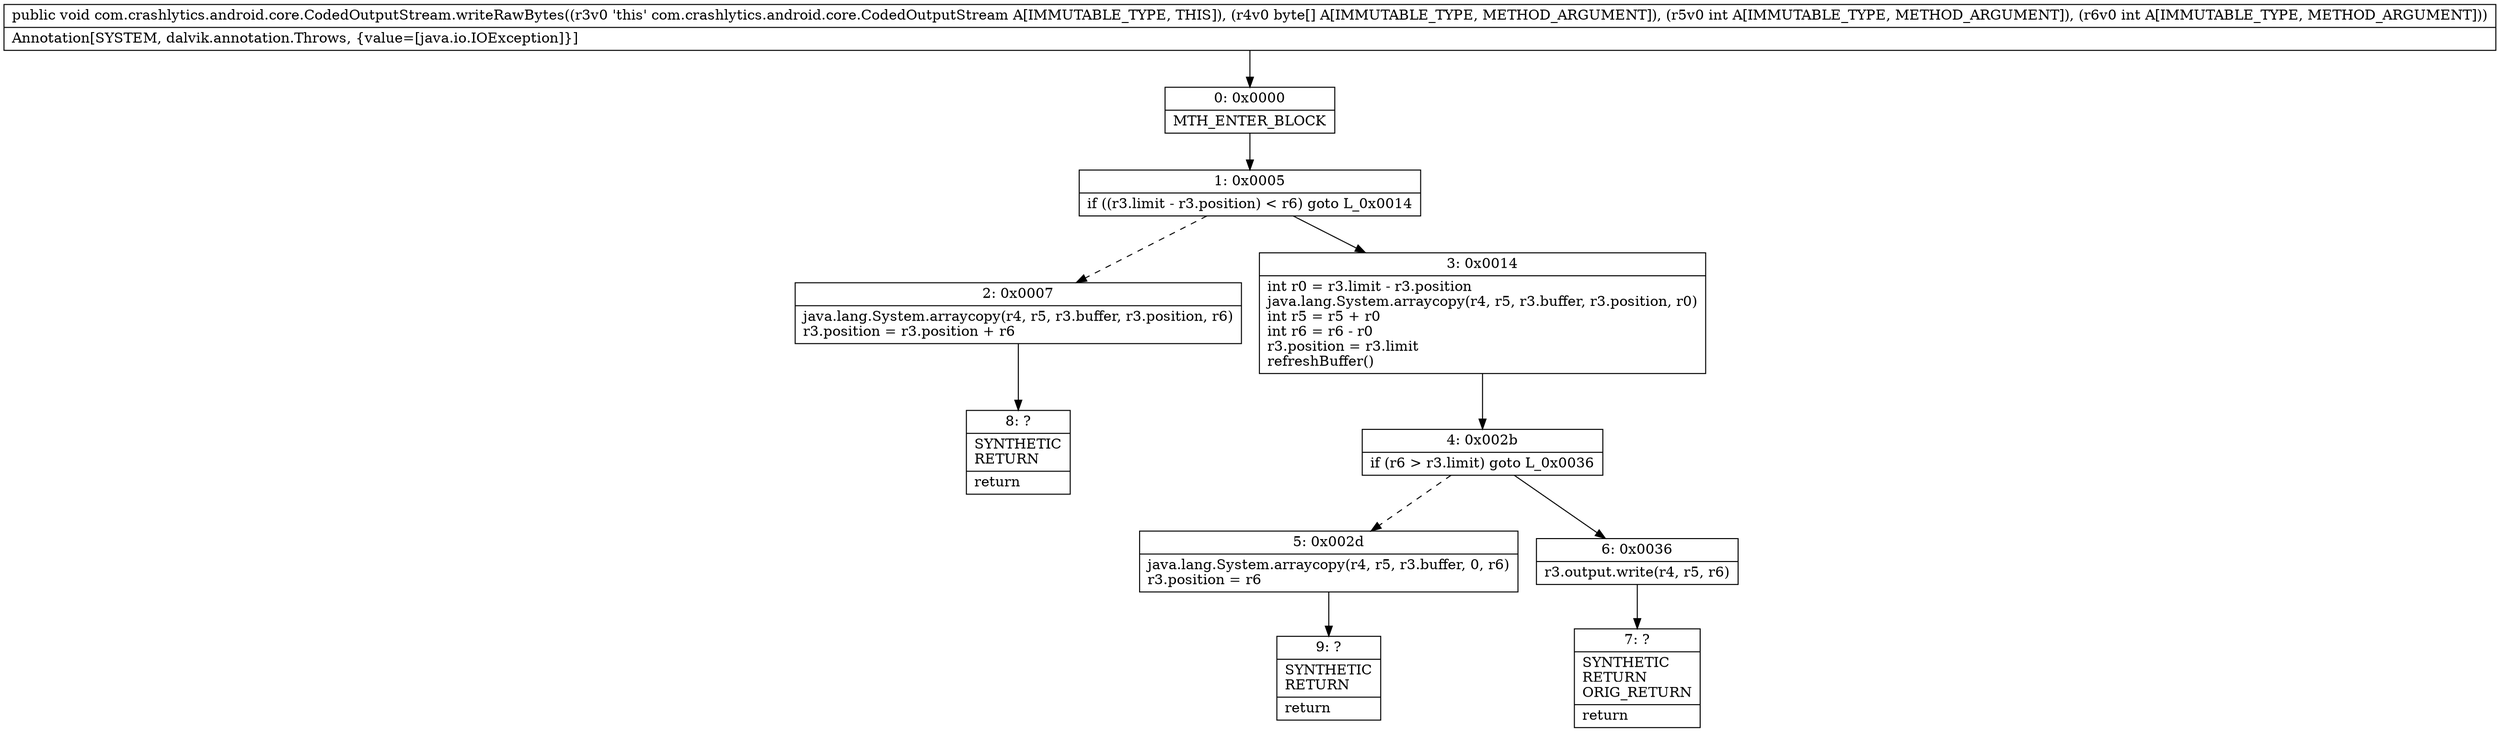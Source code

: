 digraph "CFG forcom.crashlytics.android.core.CodedOutputStream.writeRawBytes([BII)V" {
Node_0 [shape=record,label="{0\:\ 0x0000|MTH_ENTER_BLOCK\l}"];
Node_1 [shape=record,label="{1\:\ 0x0005|if ((r3.limit \- r3.position) \< r6) goto L_0x0014\l}"];
Node_2 [shape=record,label="{2\:\ 0x0007|java.lang.System.arraycopy(r4, r5, r3.buffer, r3.position, r6)\lr3.position = r3.position + r6\l}"];
Node_3 [shape=record,label="{3\:\ 0x0014|int r0 = r3.limit \- r3.position\ljava.lang.System.arraycopy(r4, r5, r3.buffer, r3.position, r0)\lint r5 = r5 + r0\lint r6 = r6 \- r0\lr3.position = r3.limit\lrefreshBuffer()\l}"];
Node_4 [shape=record,label="{4\:\ 0x002b|if (r6 \> r3.limit) goto L_0x0036\l}"];
Node_5 [shape=record,label="{5\:\ 0x002d|java.lang.System.arraycopy(r4, r5, r3.buffer, 0, r6)\lr3.position = r6\l}"];
Node_6 [shape=record,label="{6\:\ 0x0036|r3.output.write(r4, r5, r6)\l}"];
Node_7 [shape=record,label="{7\:\ ?|SYNTHETIC\lRETURN\lORIG_RETURN\l|return\l}"];
Node_8 [shape=record,label="{8\:\ ?|SYNTHETIC\lRETURN\l|return\l}"];
Node_9 [shape=record,label="{9\:\ ?|SYNTHETIC\lRETURN\l|return\l}"];
MethodNode[shape=record,label="{public void com.crashlytics.android.core.CodedOutputStream.writeRawBytes((r3v0 'this' com.crashlytics.android.core.CodedOutputStream A[IMMUTABLE_TYPE, THIS]), (r4v0 byte[] A[IMMUTABLE_TYPE, METHOD_ARGUMENT]), (r5v0 int A[IMMUTABLE_TYPE, METHOD_ARGUMENT]), (r6v0 int A[IMMUTABLE_TYPE, METHOD_ARGUMENT]))  | Annotation[SYSTEM, dalvik.annotation.Throws, \{value=[java.io.IOException]\}]\l}"];
MethodNode -> Node_0;
Node_0 -> Node_1;
Node_1 -> Node_2[style=dashed];
Node_1 -> Node_3;
Node_2 -> Node_8;
Node_3 -> Node_4;
Node_4 -> Node_5[style=dashed];
Node_4 -> Node_6;
Node_5 -> Node_9;
Node_6 -> Node_7;
}

